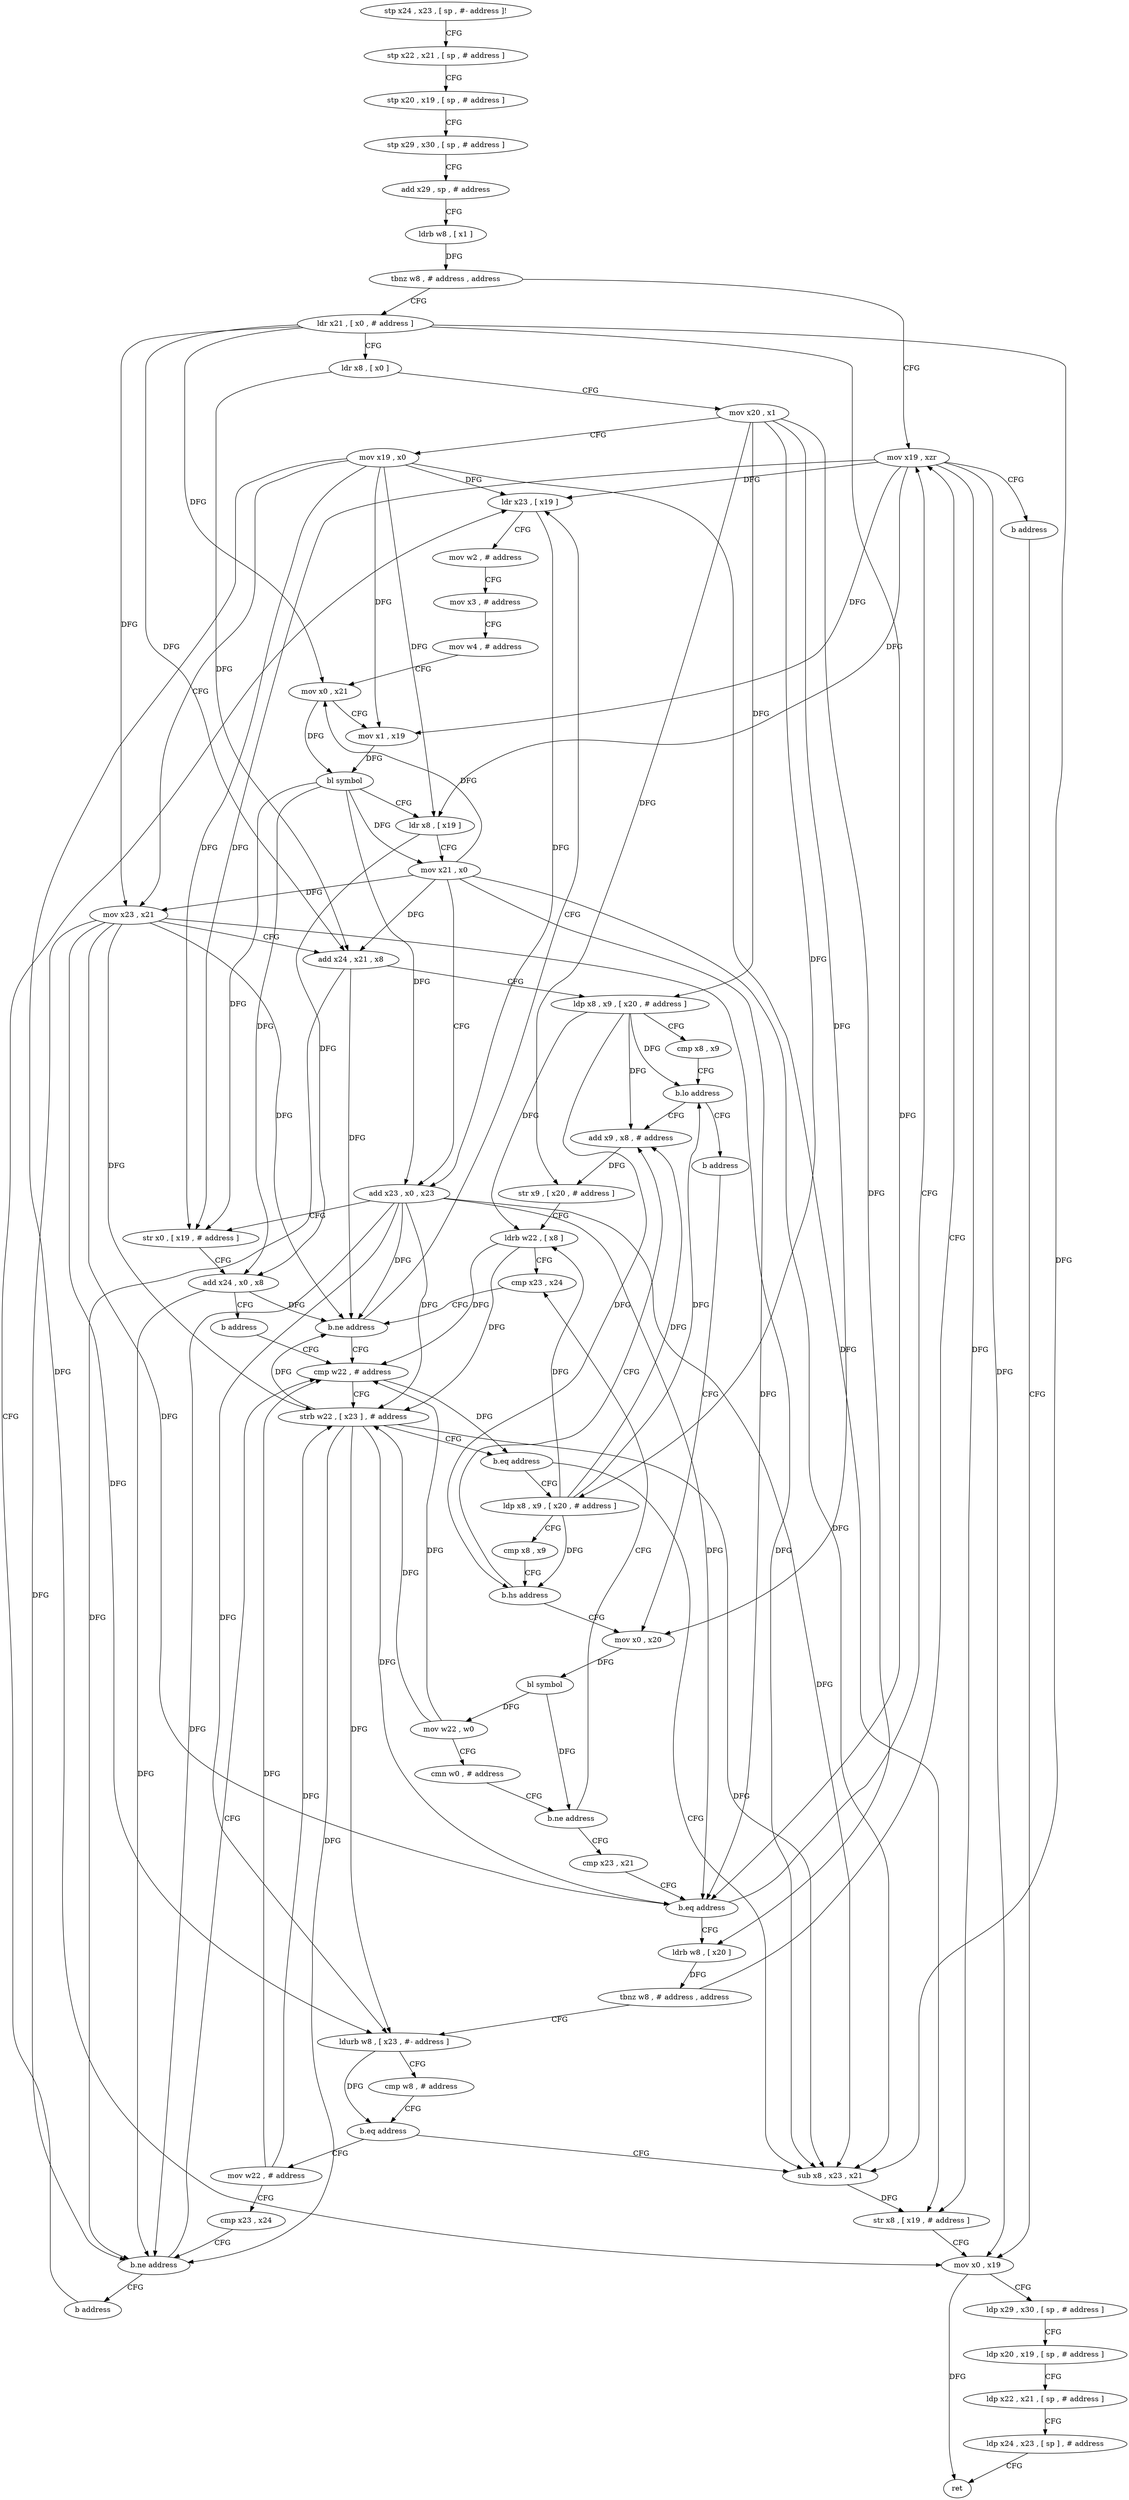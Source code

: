 digraph "func" {
"4209664" [label = "stp x24 , x23 , [ sp , #- address ]!" ]
"4209668" [label = "stp x22 , x21 , [ sp , # address ]" ]
"4209672" [label = "stp x20 , x19 , [ sp , # address ]" ]
"4209676" [label = "stp x29 , x30 , [ sp , # address ]" ]
"4209680" [label = "add x29 , sp , # address" ]
"4209684" [label = "ldrb w8 , [ x1 ]" ]
"4209688" [label = "tbnz w8 , # address , address" ]
"4209892" [label = "mov x19 , xzr" ]
"4209692" [label = "ldr x21 , [ x0 , # address ]" ]
"4209896" [label = "b address" ]
"4209908" [label = "mov x0 , x19" ]
"4209696" [label = "ldr x8 , [ x0 ]" ]
"4209700" [label = "mov x20 , x1" ]
"4209704" [label = "mov x19 , x0" ]
"4209708" [label = "mov x23 , x21" ]
"4209712" [label = "add x24 , x21 , x8" ]
"4209716" [label = "ldp x8 , x9 , [ x20 , # address ]" ]
"4209720" [label = "cmp x8 , x9" ]
"4209724" [label = "b.lo address" ]
"4209756" [label = "add x9 , x8 , # address" ]
"4209728" [label = "b address" ]
"4209912" [label = "ldp x29 , x30 , [ sp , # address ]" ]
"4209916" [label = "ldp x20 , x19 , [ sp , # address ]" ]
"4209920" [label = "ldp x22 , x21 , [ sp , # address ]" ]
"4209924" [label = "ldp x24 , x23 , [ sp ] , # address" ]
"4209928" [label = "ret" ]
"4209760" [label = "str x9 , [ x20 , # address ]" ]
"4209764" [label = "ldrb w22 , [ x8 ]" ]
"4209768" [label = "cmp x23 , x24" ]
"4209828" [label = "mov x0 , x20" ]
"4209732" [label = "cmp w22 , # address" ]
"4209736" [label = "strb w22 , [ x23 ] , # address" ]
"4209740" [label = "b.eq address" ]
"4209900" [label = "sub x8 , x23 , x21" ]
"4209744" [label = "ldp x8 , x9 , [ x20 , # address ]" ]
"4209776" [label = "ldr x23 , [ x19 ]" ]
"4209780" [label = "mov w2 , # address" ]
"4209784" [label = "mov x3 , # address" ]
"4209788" [label = "mov w4 , # address" ]
"4209792" [label = "mov x0 , x21" ]
"4209796" [label = "mov x1 , x19" ]
"4209800" [label = "bl symbol" ]
"4209804" [label = "ldr x8 , [ x19 ]" ]
"4209808" [label = "mov x21 , x0" ]
"4209812" [label = "add x23 , x0 , x23" ]
"4209816" [label = "str x0 , [ x19 , # address ]" ]
"4209820" [label = "add x24 , x0 , x8" ]
"4209824" [label = "b address" ]
"4209832" [label = "bl symbol" ]
"4209836" [label = "mov w22 , w0" ]
"4209840" [label = "cmn w0 , # address" ]
"4209844" [label = "b.ne address" ]
"4209848" [label = "cmp x23 , x21" ]
"4209904" [label = "str x8 , [ x19 , # address ]" ]
"4209748" [label = "cmp x8 , x9" ]
"4209752" [label = "b.hs address" ]
"4209772" [label = "b.ne address" ]
"4209852" [label = "b.eq address" ]
"4209856" [label = "ldrb w8 , [ x20 ]" ]
"4209860" [label = "tbnz w8 , # address , address" ]
"4209864" [label = "ldurb w8 , [ x23 , #- address ]" ]
"4209868" [label = "cmp w8 , # address" ]
"4209872" [label = "b.eq address" ]
"4209876" [label = "mov w22 , # address" ]
"4209880" [label = "cmp x23 , x24" ]
"4209884" [label = "b.ne address" ]
"4209888" [label = "b address" ]
"4209664" -> "4209668" [ label = "CFG" ]
"4209668" -> "4209672" [ label = "CFG" ]
"4209672" -> "4209676" [ label = "CFG" ]
"4209676" -> "4209680" [ label = "CFG" ]
"4209680" -> "4209684" [ label = "CFG" ]
"4209684" -> "4209688" [ label = "DFG" ]
"4209688" -> "4209892" [ label = "CFG" ]
"4209688" -> "4209692" [ label = "CFG" ]
"4209892" -> "4209896" [ label = "CFG" ]
"4209892" -> "4209908" [ label = "DFG" ]
"4209892" -> "4209776" [ label = "DFG" ]
"4209892" -> "4209796" [ label = "DFG" ]
"4209892" -> "4209804" [ label = "DFG" ]
"4209892" -> "4209816" [ label = "DFG" ]
"4209892" -> "4209904" [ label = "DFG" ]
"4209692" -> "4209696" [ label = "CFG" ]
"4209692" -> "4209708" [ label = "DFG" ]
"4209692" -> "4209712" [ label = "DFG" ]
"4209692" -> "4209792" [ label = "DFG" ]
"4209692" -> "4209852" [ label = "DFG" ]
"4209692" -> "4209900" [ label = "DFG" ]
"4209896" -> "4209908" [ label = "CFG" ]
"4209908" -> "4209912" [ label = "CFG" ]
"4209908" -> "4209928" [ label = "DFG" ]
"4209696" -> "4209700" [ label = "CFG" ]
"4209696" -> "4209712" [ label = "DFG" ]
"4209700" -> "4209704" [ label = "CFG" ]
"4209700" -> "4209716" [ label = "DFG" ]
"4209700" -> "4209760" [ label = "DFG" ]
"4209700" -> "4209828" [ label = "DFG" ]
"4209700" -> "4209744" [ label = "DFG" ]
"4209700" -> "4209856" [ label = "DFG" ]
"4209704" -> "4209708" [ label = "CFG" ]
"4209704" -> "4209908" [ label = "DFG" ]
"4209704" -> "4209776" [ label = "DFG" ]
"4209704" -> "4209796" [ label = "DFG" ]
"4209704" -> "4209804" [ label = "DFG" ]
"4209704" -> "4209816" [ label = "DFG" ]
"4209704" -> "4209904" [ label = "DFG" ]
"4209708" -> "4209712" [ label = "CFG" ]
"4209708" -> "4209772" [ label = "DFG" ]
"4209708" -> "4209736" [ label = "DFG" ]
"4209708" -> "4209852" [ label = "DFG" ]
"4209708" -> "4209900" [ label = "DFG" ]
"4209708" -> "4209864" [ label = "DFG" ]
"4209708" -> "4209884" [ label = "DFG" ]
"4209712" -> "4209716" [ label = "CFG" ]
"4209712" -> "4209772" [ label = "DFG" ]
"4209712" -> "4209884" [ label = "DFG" ]
"4209716" -> "4209720" [ label = "CFG" ]
"4209716" -> "4209724" [ label = "DFG" ]
"4209716" -> "4209756" [ label = "DFG" ]
"4209716" -> "4209764" [ label = "DFG" ]
"4209716" -> "4209752" [ label = "DFG" ]
"4209720" -> "4209724" [ label = "CFG" ]
"4209724" -> "4209756" [ label = "CFG" ]
"4209724" -> "4209728" [ label = "CFG" ]
"4209756" -> "4209760" [ label = "DFG" ]
"4209728" -> "4209828" [ label = "CFG" ]
"4209912" -> "4209916" [ label = "CFG" ]
"4209916" -> "4209920" [ label = "CFG" ]
"4209920" -> "4209924" [ label = "CFG" ]
"4209924" -> "4209928" [ label = "CFG" ]
"4209760" -> "4209764" [ label = "CFG" ]
"4209764" -> "4209768" [ label = "CFG" ]
"4209764" -> "4209732" [ label = "DFG" ]
"4209764" -> "4209736" [ label = "DFG" ]
"4209768" -> "4209772" [ label = "CFG" ]
"4209828" -> "4209832" [ label = "DFG" ]
"4209732" -> "4209736" [ label = "CFG" ]
"4209732" -> "4209740" [ label = "DFG" ]
"4209736" -> "4209740" [ label = "CFG" ]
"4209736" -> "4209772" [ label = "DFG" ]
"4209736" -> "4209852" [ label = "DFG" ]
"4209736" -> "4209900" [ label = "DFG" ]
"4209736" -> "4209864" [ label = "DFG" ]
"4209736" -> "4209884" [ label = "DFG" ]
"4209740" -> "4209900" [ label = "CFG" ]
"4209740" -> "4209744" [ label = "CFG" ]
"4209900" -> "4209904" [ label = "DFG" ]
"4209744" -> "4209748" [ label = "CFG" ]
"4209744" -> "4209756" [ label = "DFG" ]
"4209744" -> "4209764" [ label = "DFG" ]
"4209744" -> "4209724" [ label = "DFG" ]
"4209744" -> "4209752" [ label = "DFG" ]
"4209776" -> "4209780" [ label = "CFG" ]
"4209776" -> "4209812" [ label = "DFG" ]
"4209780" -> "4209784" [ label = "CFG" ]
"4209784" -> "4209788" [ label = "CFG" ]
"4209788" -> "4209792" [ label = "CFG" ]
"4209792" -> "4209796" [ label = "CFG" ]
"4209792" -> "4209800" [ label = "DFG" ]
"4209796" -> "4209800" [ label = "DFG" ]
"4209800" -> "4209804" [ label = "CFG" ]
"4209800" -> "4209808" [ label = "DFG" ]
"4209800" -> "4209812" [ label = "DFG" ]
"4209800" -> "4209816" [ label = "DFG" ]
"4209800" -> "4209820" [ label = "DFG" ]
"4209804" -> "4209808" [ label = "CFG" ]
"4209804" -> "4209820" [ label = "DFG" ]
"4209808" -> "4209812" [ label = "CFG" ]
"4209808" -> "4209708" [ label = "DFG" ]
"4209808" -> "4209792" [ label = "DFG" ]
"4209808" -> "4209712" [ label = "DFG" ]
"4209808" -> "4209852" [ label = "DFG" ]
"4209808" -> "4209900" [ label = "DFG" ]
"4209812" -> "4209816" [ label = "CFG" ]
"4209812" -> "4209736" [ label = "DFG" ]
"4209812" -> "4209772" [ label = "DFG" ]
"4209812" -> "4209852" [ label = "DFG" ]
"4209812" -> "4209900" [ label = "DFG" ]
"4209812" -> "4209864" [ label = "DFG" ]
"4209812" -> "4209884" [ label = "DFG" ]
"4209816" -> "4209820" [ label = "CFG" ]
"4209820" -> "4209824" [ label = "CFG" ]
"4209820" -> "4209772" [ label = "DFG" ]
"4209820" -> "4209884" [ label = "DFG" ]
"4209824" -> "4209732" [ label = "CFG" ]
"4209832" -> "4209836" [ label = "DFG" ]
"4209832" -> "4209844" [ label = "DFG" ]
"4209836" -> "4209840" [ label = "CFG" ]
"4209836" -> "4209732" [ label = "DFG" ]
"4209836" -> "4209736" [ label = "DFG" ]
"4209840" -> "4209844" [ label = "CFG" ]
"4209844" -> "4209768" [ label = "CFG" ]
"4209844" -> "4209848" [ label = "CFG" ]
"4209848" -> "4209852" [ label = "CFG" ]
"4209904" -> "4209908" [ label = "CFG" ]
"4209748" -> "4209752" [ label = "CFG" ]
"4209752" -> "4209828" [ label = "CFG" ]
"4209752" -> "4209756" [ label = "CFG" ]
"4209772" -> "4209732" [ label = "CFG" ]
"4209772" -> "4209776" [ label = "CFG" ]
"4209852" -> "4209892" [ label = "CFG" ]
"4209852" -> "4209856" [ label = "CFG" ]
"4209856" -> "4209860" [ label = "DFG" ]
"4209860" -> "4209892" [ label = "CFG" ]
"4209860" -> "4209864" [ label = "CFG" ]
"4209864" -> "4209868" [ label = "CFG" ]
"4209864" -> "4209872" [ label = "DFG" ]
"4209868" -> "4209872" [ label = "CFG" ]
"4209872" -> "4209900" [ label = "CFG" ]
"4209872" -> "4209876" [ label = "CFG" ]
"4209876" -> "4209880" [ label = "CFG" ]
"4209876" -> "4209732" [ label = "DFG" ]
"4209876" -> "4209736" [ label = "DFG" ]
"4209880" -> "4209884" [ label = "CFG" ]
"4209884" -> "4209732" [ label = "CFG" ]
"4209884" -> "4209888" [ label = "CFG" ]
"4209888" -> "4209776" [ label = "CFG" ]
}
